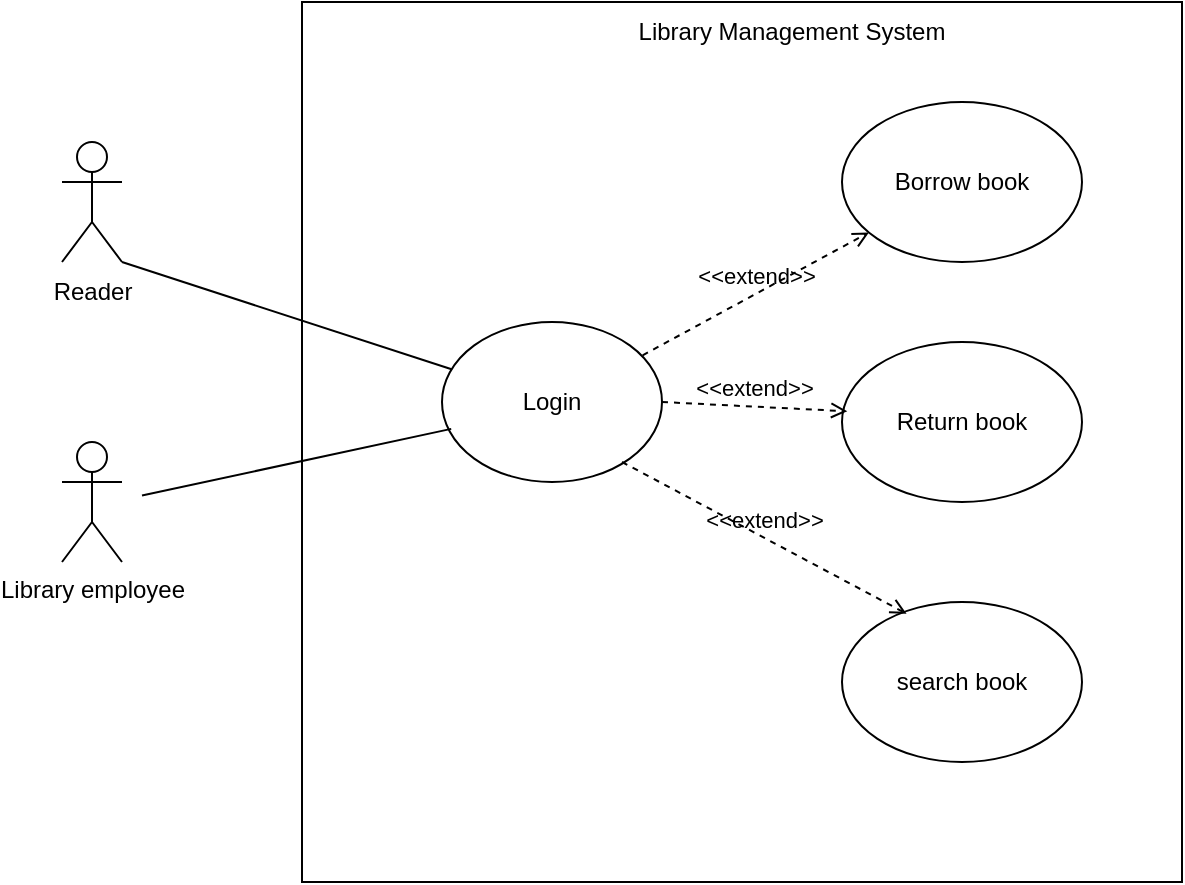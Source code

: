 <mxfile>
    <diagram id="jGpVSsKCR8ocmc-jP6_J" name="Page-1">
        <mxGraphModel dx="899" dy="695" grid="1" gridSize="10" guides="1" tooltips="1" connect="1" arrows="1" fold="1" page="1" pageScale="1" pageWidth="850" pageHeight="1100" math="0" shadow="0">
            <root>
                <mxCell id="0"/>
                <mxCell id="1" parent="0"/>
                <mxCell id="2" value="" style="shape=umlActor;verticalLabelPosition=bottom;verticalAlign=top;html=1;outlineConnect=0;" vertex="1" parent="1">
                    <mxGeometry x="80" y="260" width="30" height="60" as="geometry"/>
                </mxCell>
                <mxCell id="4" value="" style="rounded=0;whiteSpace=wrap;html=1;" vertex="1" parent="1">
                    <mxGeometry x="200" y="190" width="440" height="440" as="geometry"/>
                </mxCell>
                <mxCell id="5" value="Library Management System" style="text;html=1;align=center;verticalAlign=middle;whiteSpace=wrap;rounded=0;" vertex="1" parent="1">
                    <mxGeometry x="365" y="190" width="160" height="30" as="geometry"/>
                </mxCell>
                <mxCell id="7" value="Login" style="ellipse;whiteSpace=wrap;html=1;" vertex="1" parent="1">
                    <mxGeometry x="270" y="350" width="110" height="80" as="geometry"/>
                </mxCell>
                <mxCell id="8" value="Borrow book" style="ellipse;whiteSpace=wrap;html=1;" vertex="1" parent="1">
                    <mxGeometry x="470" y="240" width="120" height="80" as="geometry"/>
                </mxCell>
                <mxCell id="9" value="Return book" style="ellipse;whiteSpace=wrap;html=1;" vertex="1" parent="1">
                    <mxGeometry x="470" y="360" width="120" height="80" as="geometry"/>
                </mxCell>
                <mxCell id="10" value="search book" style="ellipse;whiteSpace=wrap;html=1;" vertex="1" parent="1">
                    <mxGeometry x="470" y="490" width="120" height="80" as="geometry"/>
                </mxCell>
                <mxCell id="11" value="" style="endArrow=none;html=1;" edge="1" parent="1" target="7">
                    <mxGeometry width="50" height="50" relative="1" as="geometry">
                        <mxPoint x="110" y="320" as="sourcePoint"/>
                        <mxPoint x="160" y="270" as="targetPoint"/>
                    </mxGeometry>
                </mxCell>
                <mxCell id="16" value="" style="endArrow=none;html=1;entryX=0.042;entryY=0.668;entryDx=0;entryDy=0;entryPerimeter=0;" edge="1" parent="1" target="7">
                    <mxGeometry width="50" height="50" relative="1" as="geometry">
                        <mxPoint x="120" y="436.767" as="sourcePoint"/>
                        <mxPoint x="440" y="380" as="targetPoint"/>
                    </mxGeometry>
                </mxCell>
                <mxCell id="24" value="&amp;lt;&amp;lt;extend&amp;gt;&amp;gt;" style="html=1;verticalAlign=bottom;labelBackgroundColor=none;endArrow=open;endFill=0;dashed=1;exitX=0.912;exitY=0.208;exitDx=0;exitDy=0;exitPerimeter=0;" edge="1" parent="1" source="7" target="8">
                    <mxGeometry width="160" relative="1" as="geometry">
                        <mxPoint x="380" y="360" as="sourcePoint"/>
                        <mxPoint x="540" y="360" as="targetPoint"/>
                    </mxGeometry>
                </mxCell>
                <mxCell id="28" value="&amp;lt;&amp;lt;extend&amp;gt;&amp;gt;" style="html=1;verticalAlign=bottom;labelBackgroundColor=none;endArrow=open;endFill=0;dashed=1;entryX=0.022;entryY=0.433;entryDx=0;entryDy=0;entryPerimeter=0;" edge="1" parent="1" target="9">
                    <mxGeometry width="160" relative="1" as="geometry">
                        <mxPoint x="380" y="390" as="sourcePoint"/>
                        <mxPoint x="460" y="390" as="targetPoint"/>
                    </mxGeometry>
                </mxCell>
                <mxCell id="29" value="&amp;lt;&amp;lt;extend&amp;gt;&amp;gt;" style="html=1;verticalAlign=bottom;labelBackgroundColor=none;endArrow=open;endFill=0;dashed=1;entryX=0.269;entryY=0.073;entryDx=0;entryDy=0;entryPerimeter=0;" edge="1" parent="1" target="10">
                    <mxGeometry width="160" relative="1" as="geometry">
                        <mxPoint x="360" y="420" as="sourcePoint"/>
                        <mxPoint x="520" y="420" as="targetPoint"/>
                    </mxGeometry>
                </mxCell>
                <mxCell id="31" value="Reader" style="text;html=1;align=center;verticalAlign=middle;resizable=0;points=[];autosize=1;strokeColor=none;fillColor=none;" vertex="1" parent="1">
                    <mxGeometry x="65" y="320" width="60" height="30" as="geometry"/>
                </mxCell>
                <mxCell id="40" value="Library employee" style="shape=umlActor;verticalLabelPosition=bottom;verticalAlign=top;html=1;outlineConnect=0;" vertex="1" parent="1">
                    <mxGeometry x="80" y="410" width="30" height="60" as="geometry"/>
                </mxCell>
            </root>
        </mxGraphModel>
    </diagram>
</mxfile>